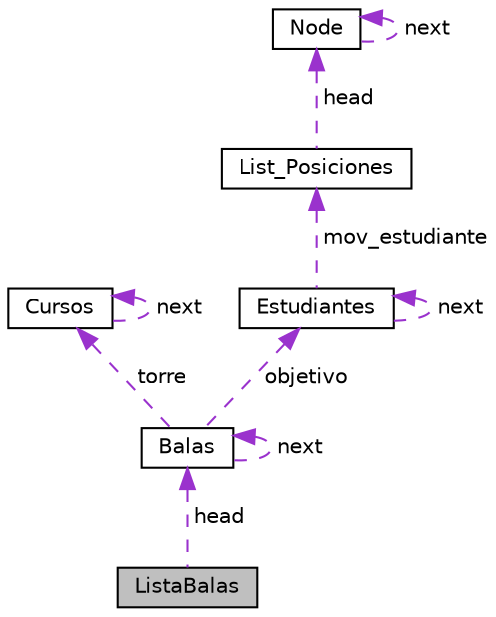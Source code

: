 digraph "ListaBalas"
{
  edge [fontname="Helvetica",fontsize="10",labelfontname="Helvetica",labelfontsize="10"];
  node [fontname="Helvetica",fontsize="10",shape=record];
  Node1 [label="ListaBalas",height=0.2,width=0.4,color="black", fillcolor="grey75", style="filled", fontcolor="black"];
  Node2 -> Node1 [dir="back",color="darkorchid3",fontsize="10",style="dashed",label=" head" ];
  Node2 [label="Balas",height=0.2,width=0.4,color="black", fillcolor="white", style="filled",URL="$classBalas.html",tooltip="Nodo que almacena posiciones x, y, imagen de bala, estudiante objetivo. "];
  Node3 -> Node2 [dir="back",color="darkorchid3",fontsize="10",style="dashed",label=" torre" ];
  Node3 [label="Cursos",height=0.2,width=0.4,color="black", fillcolor="white", style="filled",URL="$classCursos.html"];
  Node3 -> Node3 [dir="back",color="darkorchid3",fontsize="10",style="dashed",label=" next" ];
  Node4 -> Node2 [dir="back",color="darkorchid3",fontsize="10",style="dashed",label=" objetivo" ];
  Node4 [label="Estudiantes",height=0.2,width=0.4,color="black", fillcolor="white", style="filled",URL="$classEstudiantes.html"];
  Node4 -> Node4 [dir="back",color="darkorchid3",fontsize="10",style="dashed",label=" next" ];
  Node5 -> Node4 [dir="back",color="darkorchid3",fontsize="10",style="dashed",label=" mov_estudiante" ];
  Node5 [label="List_Posiciones",height=0.2,width=0.4,color="black", fillcolor="white", style="filled",URL="$classList__Posiciones.html",tooltip="Linked list que guarda todas las posiciones de la matriz. "];
  Node6 -> Node5 [dir="back",color="darkorchid3",fontsize="10",style="dashed",label=" head" ];
  Node6 [label="Node",height=0.2,width=0.4,color="black", fillcolor="white", style="filled",URL="$classNode.html",tooltip="Nodo que almacena posiciones x & y. "];
  Node6 -> Node6 [dir="back",color="darkorchid3",fontsize="10",style="dashed",label=" next" ];
  Node2 -> Node2 [dir="back",color="darkorchid3",fontsize="10",style="dashed",label=" next" ];
}
